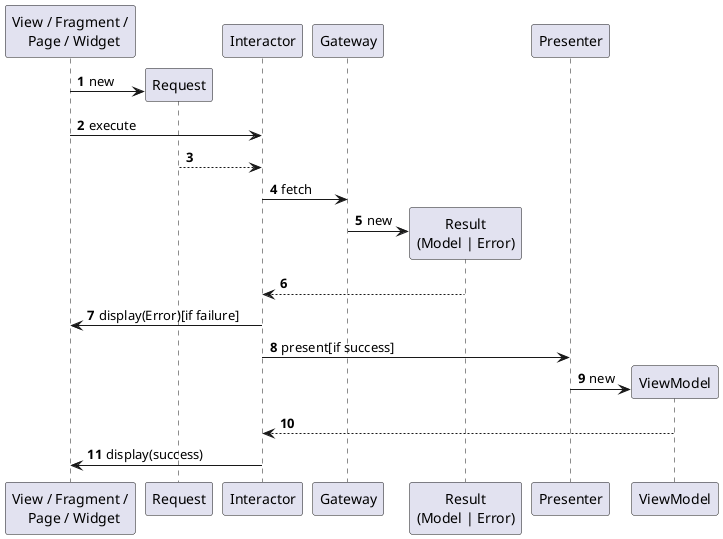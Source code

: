 @startuml

participant "View / Fragment /\n  Page / Widget" as View
participant Request

autonumber
create Request
View -> Request : new
View -> Interactor : execute
Request --> Interactor
Interactor -> Gateway : fetch
participant "Result\n(Model | Error)" as Model
create Model
Gateway -> Model : new
Model --> Interactor
Interactor -> View : display(Error)[if failure]
Interactor -> Presenter : present[if success]
create ViewModel
Presenter -> ViewModel : new 
ViewModel --> Interactor
Interactor -> View : display(success)
@enduml